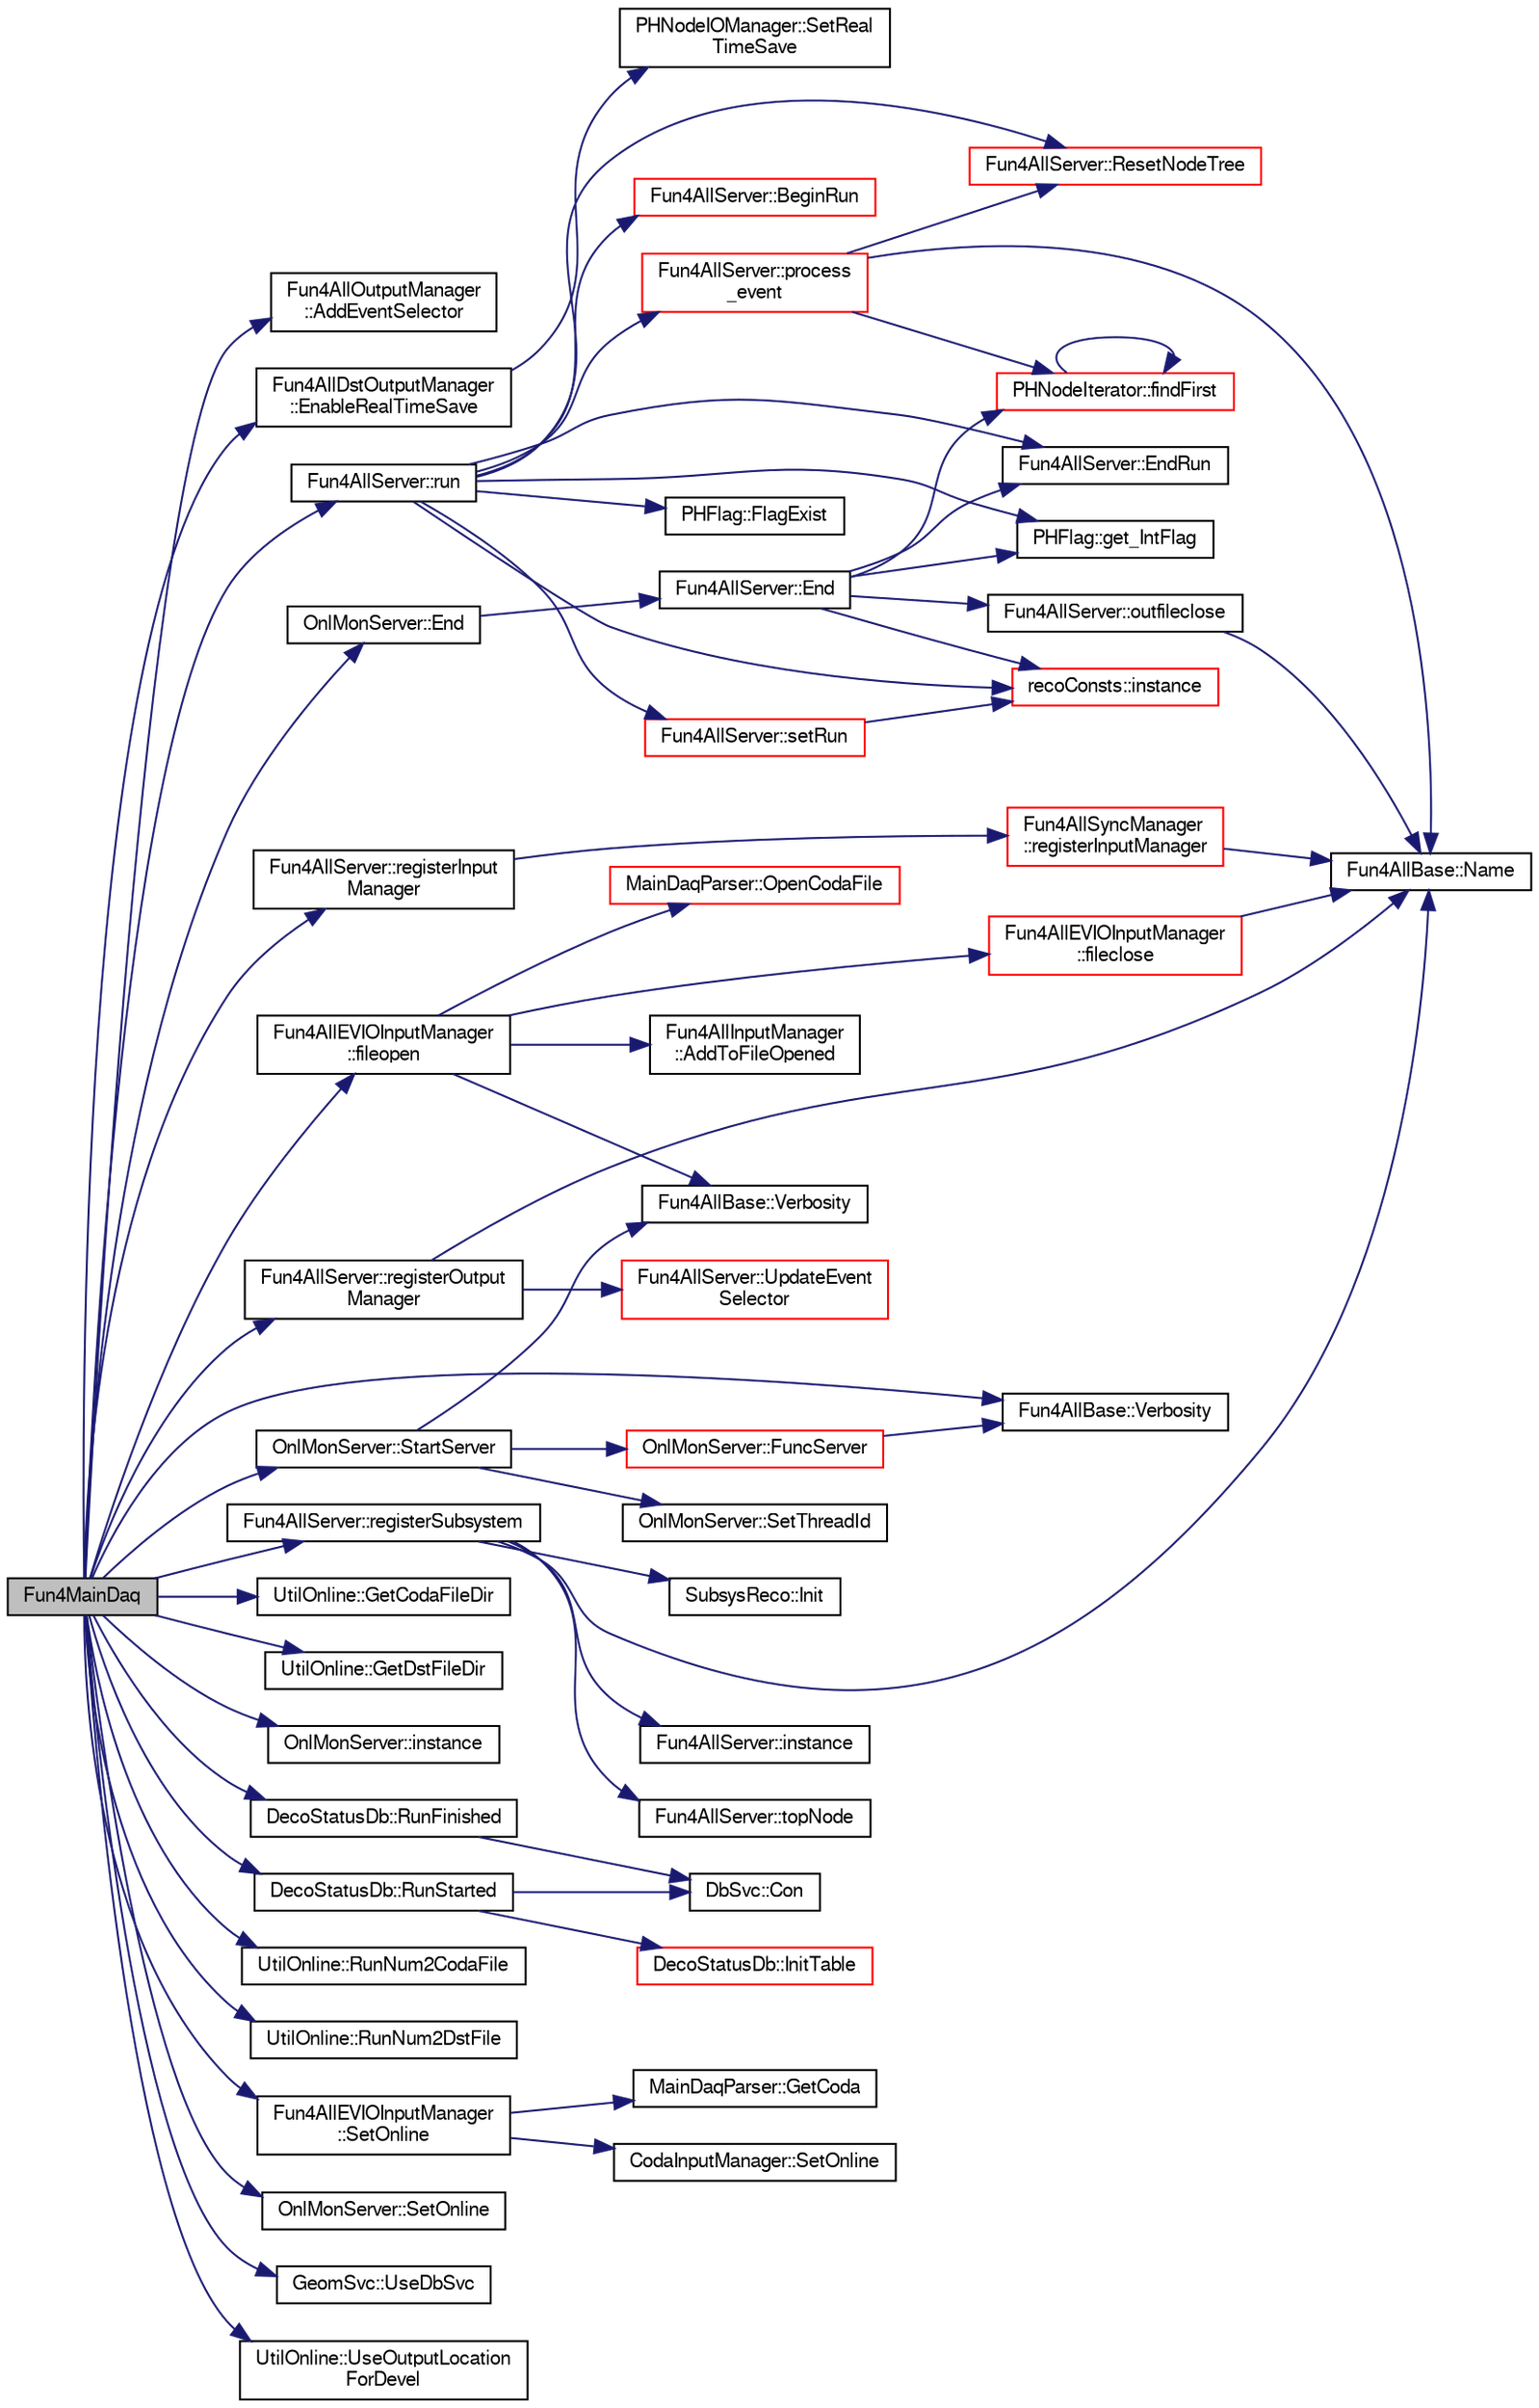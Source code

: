 digraph "Fun4MainDaq"
{
  bgcolor="transparent";
  edge [fontname="FreeSans",fontsize="10",labelfontname="FreeSans",labelfontsize="10"];
  node [fontname="FreeSans",fontsize="10",shape=record];
  rankdir="LR";
  Node1 [label="Fun4MainDaq",height=0.2,width=0.4,color="black", fillcolor="grey75", style="filled" fontcolor="black"];
  Node1 -> Node2 [color="midnightblue",fontsize="10",style="solid",fontname="FreeSans"];
  Node2 [label="Fun4AllOutputManager\l::AddEventSelector",height=0.2,width=0.4,color="black",URL="$d8/d77/classFun4AllOutputManager.html#a1b285077dcfbc96c5cae30f5267d49d5",tooltip="add an event selector to the outputmanager. event will get written only if all event selectors proces..."];
  Node1 -> Node3 [color="midnightblue",fontsize="10",style="solid",fontname="FreeSans"];
  Node3 [label="Fun4AllDstOutputManager\l::EnableRealTimeSave",height=0.2,width=0.4,color="black",URL="$da/daa/classFun4AllDstOutputManager.html#ac091197e4f80bdba7b7616e822b6bdd0"];
  Node3 -> Node4 [color="midnightblue",fontsize="10",style="solid",fontname="FreeSans"];
  Node4 [label="PHNodeIOManager::SetReal\lTimeSave",height=0.2,width=0.4,color="black",URL="$d7/d4d/classPHNodeIOManager.html#a0d07141b3cba506a700a88f567d89a4c"];
  Node1 -> Node5 [color="midnightblue",fontsize="10",style="solid",fontname="FreeSans"];
  Node5 [label="OnlMonServer::End",height=0.2,width=0.4,color="black",URL="$d8/d38/classOnlMonServer.html#afa6a2749217b65d3de3f6fb3623c05b5"];
  Node5 -> Node6 [color="midnightblue",fontsize="10",style="solid",fontname="FreeSans"];
  Node6 [label="Fun4AllServer::End",height=0.2,width=0.4,color="black",URL="$da/d29/classFun4AllServer.html#ab7263450319ca1d5029209fde26a7af8"];
  Node6 -> Node7 [color="midnightblue",fontsize="10",style="solid",fontname="FreeSans"];
  Node7 [label="recoConsts::instance",height=0.2,width=0.4,color="red",URL="$d8/d14/classrecoConsts.html#ae69a5c29a7199ba16d0e537158618802"];
  Node6 -> Node8 [color="midnightblue",fontsize="10",style="solid",fontname="FreeSans"];
  Node8 [label="Fun4AllServer::EndRun",height=0.2,width=0.4,color="black",URL="$da/d29/classFun4AllServer.html#a53b1b6b338aa36891f2690a188920980"];
  Node6 -> Node9 [color="midnightblue",fontsize="10",style="solid",fontname="FreeSans"];
  Node9 [label="PHFlag::get_IntFlag",height=0.2,width=0.4,color="black",URL="$d1/da8/classPHFlag.html#a07899067141a5f12333cc37183caddc8"];
  Node6 -> Node10 [color="midnightblue",fontsize="10",style="solid",fontname="FreeSans"];
  Node10 [label="PHNodeIterator::findFirst",height=0.2,width=0.4,color="red",URL="$d5/d07/classPHNodeIterator.html#aea98bf8619af59b1212a94fb32106baa"];
  Node10 -> Node10 [color="midnightblue",fontsize="10",style="solid",fontname="FreeSans"];
  Node6 -> Node11 [color="midnightblue",fontsize="10",style="solid",fontname="FreeSans"];
  Node11 [label="Fun4AllServer::outfileclose",height=0.2,width=0.4,color="black",URL="$da/d29/classFun4AllServer.html#a6f2074f451d0c0c1b4a802edde5ffb94"];
  Node11 -> Node12 [color="midnightblue",fontsize="10",style="solid",fontname="FreeSans"];
  Node12 [label="Fun4AllBase::Name",height=0.2,width=0.4,color="black",URL="$d5/dec/classFun4AllBase.html#a41f9ac377743d046f590617fd6f4f0ed",tooltip="Returns the name of this module. "];
  Node1 -> Node13 [color="midnightblue",fontsize="10",style="solid",fontname="FreeSans"];
  Node13 [label="Fun4AllEVIOInputManager\l::fileopen",height=0.2,width=0.4,color="black",URL="$d3/d97/classFun4AllEVIOInputManager.html#a7bb0e143543d8a1754c9b7d4451f9e3b"];
  Node13 -> Node14 [color="midnightblue",fontsize="10",style="solid",fontname="FreeSans"];
  Node14 [label="Fun4AllEVIOInputManager\l::fileclose",height=0.2,width=0.4,color="red",URL="$d3/d97/classFun4AllEVIOInputManager.html#aca6fa35ad65d77d32c361bdf4f2b6759"];
  Node14 -> Node12 [color="midnightblue",fontsize="10",style="solid",fontname="FreeSans"];
  Node13 -> Node15 [color="midnightblue",fontsize="10",style="solid",fontname="FreeSans"];
  Node15 [label="Fun4AllBase::Verbosity",height=0.2,width=0.4,color="black",URL="$d5/dec/classFun4AllBase.html#a8a5c77a92bdac6bc043476e132379a40",tooltip="Gets the verbosity of this module. "];
  Node13 -> Node16 [color="midnightblue",fontsize="10",style="solid",fontname="FreeSans"];
  Node16 [label="MainDaqParser::OpenCodaFile",height=0.2,width=0.4,color="red",URL="$df/dcd/classMainDaqParser.html#afc604e499880357a56d30951e7a2124e"];
  Node13 -> Node17 [color="midnightblue",fontsize="10",style="solid",fontname="FreeSans"];
  Node17 [label="Fun4AllInputManager\l::AddToFileOpened",height=0.2,width=0.4,color="black",URL="$d4/da9/classFun4AllInputManager.html#a98ac3fb04956625a423ef41a3909ba27"];
  Node1 -> Node18 [color="midnightblue",fontsize="10",style="solid",fontname="FreeSans"];
  Node18 [label="UtilOnline::GetCodaFileDir",height=0.2,width=0.4,color="black",URL="$df/da2/classUtilOnline.html#a4cf9e0ff905fd4ededb1a1ab43ad8fb7"];
  Node1 -> Node19 [color="midnightblue",fontsize="10",style="solid",fontname="FreeSans"];
  Node19 [label="UtilOnline::GetDstFileDir",height=0.2,width=0.4,color="black",URL="$df/da2/classUtilOnline.html#a88059d7ae8b5452f15e927ab3432896f"];
  Node1 -> Node20 [color="midnightblue",fontsize="10",style="solid",fontname="FreeSans"];
  Node20 [label="OnlMonServer::instance",height=0.2,width=0.4,color="black",URL="$d8/d38/classOnlMonServer.html#a051f5d14c8aee2413bb6f69cb92dc096"];
  Node1 -> Node21 [color="midnightblue",fontsize="10",style="solid",fontname="FreeSans"];
  Node21 [label="Fun4AllServer::registerInput\lManager",height=0.2,width=0.4,color="black",URL="$da/d29/classFun4AllServer.html#ab2cb490790d15b865ae79eb3094caabe"];
  Node21 -> Node22 [color="midnightblue",fontsize="10",style="solid",fontname="FreeSans"];
  Node22 [label="Fun4AllSyncManager\l::registerInputManager",height=0.2,width=0.4,color="red",URL="$dd/ded/classFun4AllSyncManager.html#a2a284bc4ed777ec7f39d6e5c7090067c"];
  Node22 -> Node12 [color="midnightblue",fontsize="10",style="solid",fontname="FreeSans"];
  Node1 -> Node23 [color="midnightblue",fontsize="10",style="solid",fontname="FreeSans"];
  Node23 [label="Fun4AllServer::registerOutput\lManager",height=0.2,width=0.4,color="black",URL="$da/d29/classFun4AllServer.html#a9e7cd54536d1edb6e5c5cc153c0a036a"];
  Node23 -> Node12 [color="midnightblue",fontsize="10",style="solid",fontname="FreeSans"];
  Node23 -> Node24 [color="midnightblue",fontsize="10",style="solid",fontname="FreeSans"];
  Node24 [label="Fun4AllServer::UpdateEvent\lSelector",height=0.2,width=0.4,color="red",URL="$da/d29/classFun4AllServer.html#a596005b9bc46ff6f5167378423248271"];
  Node1 -> Node25 [color="midnightblue",fontsize="10",style="solid",fontname="FreeSans"];
  Node25 [label="Fun4AllServer::registerSubsystem",height=0.2,width=0.4,color="black",URL="$da/d29/classFun4AllServer.html#a0a9947db0ede1e55622001eb7515f8c0"];
  Node25 -> Node26 [color="midnightblue",fontsize="10",style="solid",fontname="FreeSans"];
  Node26 [label="Fun4AllServer::instance",height=0.2,width=0.4,color="black",URL="$da/d29/classFun4AllServer.html#a3e55156f91b2c94bb6c4ef33ffce587a"];
  Node25 -> Node12 [color="midnightblue",fontsize="10",style="solid",fontname="FreeSans"];
  Node25 -> Node27 [color="midnightblue",fontsize="10",style="solid",fontname="FreeSans"];
  Node27 [label="Fun4AllServer::topNode",height=0.2,width=0.4,color="black",URL="$da/d29/classFun4AllServer.html#abcaf6825367e5db292ff795237bdcf62"];
  Node25 -> Node28 [color="midnightblue",fontsize="10",style="solid",fontname="FreeSans"];
  Node28 [label="SubsysReco::Init",height=0.2,width=0.4,color="black",URL="$d0/d32/classSubsysReco.html#a6670c0a093dd2c2bdd44f8fc6f9ba8e8"];
  Node1 -> Node29 [color="midnightblue",fontsize="10",style="solid",fontname="FreeSans"];
  Node29 [label="Fun4AllServer::run",height=0.2,width=0.4,color="black",URL="$da/d29/classFun4AllServer.html#a11bbc8b2f53bc06e0b05ee202dd6372a",tooltip="run n events (0 means up to end of file) "];
  Node29 -> Node7 [color="midnightblue",fontsize="10",style="solid",fontname="FreeSans"];
  Node29 -> Node30 [color="midnightblue",fontsize="10",style="solid",fontname="FreeSans"];
  Node30 [label="PHFlag::FlagExist",height=0.2,width=0.4,color="black",URL="$d1/da8/classPHFlag.html#a4b73a422f0076568904d71f40e849da5"];
  Node29 -> Node9 [color="midnightblue",fontsize="10",style="solid",fontname="FreeSans"];
  Node29 -> Node31 [color="midnightblue",fontsize="10",style="solid",fontname="FreeSans"];
  Node31 [label="Fun4AllServer::ResetNodeTree",height=0.2,width=0.4,color="red",URL="$da/d29/classFun4AllServer.html#ab2479a9a3e45d51118e308597acd5228"];
  Node29 -> Node32 [color="midnightblue",fontsize="10",style="solid",fontname="FreeSans"];
  Node32 [label="Fun4AllServer::setRun",height=0.2,width=0.4,color="red",URL="$da/d29/classFun4AllServer.html#af1002b9170308da078c0e14a5ac4b514"];
  Node32 -> Node7 [color="midnightblue",fontsize="10",style="solid",fontname="FreeSans"];
  Node29 -> Node33 [color="midnightblue",fontsize="10",style="solid",fontname="FreeSans"];
  Node33 [label="Fun4AllServer::BeginRun",height=0.2,width=0.4,color="red",URL="$da/d29/classFun4AllServer.html#afcfc5583204cac58b4e66a2406187a18"];
  Node29 -> Node8 [color="midnightblue",fontsize="10",style="solid",fontname="FreeSans"];
  Node29 -> Node34 [color="midnightblue",fontsize="10",style="solid",fontname="FreeSans"];
  Node34 [label="Fun4AllServer::process\l_event",height=0.2,width=0.4,color="red",URL="$da/d29/classFun4AllServer.html#a6a65a944dfb40966ace97d35ab1f7942"];
  Node34 -> Node10 [color="midnightblue",fontsize="10",style="solid",fontname="FreeSans"];
  Node34 -> Node12 [color="midnightblue",fontsize="10",style="solid",fontname="FreeSans"];
  Node34 -> Node31 [color="midnightblue",fontsize="10",style="solid",fontname="FreeSans"];
  Node1 -> Node35 [color="midnightblue",fontsize="10",style="solid",fontname="FreeSans"];
  Node35 [label="DecoStatusDb::RunFinished",height=0.2,width=0.4,color="black",URL="$d7/d48/classDecoStatusDb.html#aa378b6bc5250210ff4ff3b58dcf0565d"];
  Node35 -> Node36 [color="midnightblue",fontsize="10",style="solid",fontname="FreeSans"];
  Node36 [label="DbSvc::Con",height=0.2,width=0.4,color="black",URL="$d2/da4/classDbSvc.html#af342c238c151003ac35ca3e96f60d02e"];
  Node1 -> Node37 [color="midnightblue",fontsize="10",style="solid",fontname="FreeSans"];
  Node37 [label="UtilOnline::RunNum2CodaFile",height=0.2,width=0.4,color="black",URL="$df/da2/classUtilOnline.html#a496a3a450fd26a7783ec6f7178f2314d",tooltip="Convert a run number to the corresponding name of Coda file. "];
  Node1 -> Node38 [color="midnightblue",fontsize="10",style="solid",fontname="FreeSans"];
  Node38 [label="UtilOnline::RunNum2DstFile",height=0.2,width=0.4,color="black",URL="$df/da2/classUtilOnline.html#a77bb4df07b55c28ab99df1fa75d88e79",tooltip="Convert a run number to the corresponding name of DST file. "];
  Node1 -> Node39 [color="midnightblue",fontsize="10",style="solid",fontname="FreeSans"];
  Node39 [label="DecoStatusDb::RunStarted",height=0.2,width=0.4,color="black",URL="$d7/d48/classDecoStatusDb.html#af00f1b7b4b93e5de7871330cea526584"];
  Node39 -> Node40 [color="midnightblue",fontsize="10",style="solid",fontname="FreeSans"];
  Node40 [label="DecoStatusDb::InitTable",height=0.2,width=0.4,color="red",URL="$d7/d48/classDecoStatusDb.html#aaba24471944a89239a3f5e7742cc856c"];
  Node39 -> Node36 [color="midnightblue",fontsize="10",style="solid",fontname="FreeSans"];
  Node1 -> Node41 [color="midnightblue",fontsize="10",style="solid",fontname="FreeSans"];
  Node41 [label="Fun4AllEVIOInputManager\l::SetOnline",height=0.2,width=0.4,color="black",URL="$d3/d97/classFun4AllEVIOInputManager.html#a593aebeb6b52703dad0877d533318bb5"];
  Node41 -> Node42 [color="midnightblue",fontsize="10",style="solid",fontname="FreeSans"];
  Node42 [label="MainDaqParser::GetCoda",height=0.2,width=0.4,color="black",URL="$df/dcd/classMainDaqParser.html#a44b8e1e79624227a49e33f53fc67341a"];
  Node41 -> Node43 [color="midnightblue",fontsize="10",style="solid",fontname="FreeSans"];
  Node43 [label="CodaInputManager::SetOnline",height=0.2,width=0.4,color="black",URL="$d9/de8/classCodaInputManager.html#a7283aa792aadb1d52a41c0dc4bbecc35"];
  Node1 -> Node44 [color="midnightblue",fontsize="10",style="solid",fontname="FreeSans"];
  Node44 [label="OnlMonServer::SetOnline",height=0.2,width=0.4,color="black",URL="$d8/d38/classOnlMonServer.html#a60dbd0076e0ea3f873f96039ed7403c5"];
  Node1 -> Node45 [color="midnightblue",fontsize="10",style="solid",fontname="FreeSans"];
  Node45 [label="OnlMonServer::StartServer",height=0.2,width=0.4,color="black",URL="$d8/d38/classOnlMonServer.html#a1faba47a8f98c19d258624675f820705"];
  Node45 -> Node15 [color="midnightblue",fontsize="10",style="solid",fontname="FreeSans"];
  Node45 -> Node46 [color="midnightblue",fontsize="10",style="solid",fontname="FreeSans"];
  Node46 [label="OnlMonServer::FuncServer",height=0.2,width=0.4,color="red",URL="$d8/d38/classOnlMonServer.html#a6b92b7327c6c0a063d3478cd8422e42c"];
  Node46 -> Node47 [color="midnightblue",fontsize="10",style="solid",fontname="FreeSans"];
  Node47 [label="Fun4AllBase::Verbosity",height=0.2,width=0.4,color="black",URL="$d5/dec/classFun4AllBase.html#a05da2261577843028cf78e99171343b9",tooltip="Sets the verbosity of this module (0 by default=quiet). "];
  Node45 -> Node48 [color="midnightblue",fontsize="10",style="solid",fontname="FreeSans"];
  Node48 [label="OnlMonServer::SetThreadId",height=0.2,width=0.4,color="black",URL="$d8/d38/classOnlMonServer.html#ad47951c3720d1d0c910767acdc2f8ee8"];
  Node1 -> Node49 [color="midnightblue",fontsize="10",style="solid",fontname="FreeSans"];
  Node49 [label="GeomSvc::UseDbSvc",height=0.2,width=0.4,color="black",URL="$d0/da0/classGeomSvc.html#a5c51613529dae6339bb35eb99e81f758"];
  Node1 -> Node50 [color="midnightblue",fontsize="10",style="solid",fontname="FreeSans"];
  Node50 [label="UtilOnline::UseOutputLocation\lForDevel",height=0.2,width=0.4,color="black",URL="$df/da2/classUtilOnline.html#a1b169013bb8cf80fc91fe0acd1108678"];
  Node1 -> Node47 [color="midnightblue",fontsize="10",style="solid",fontname="FreeSans"];
}
